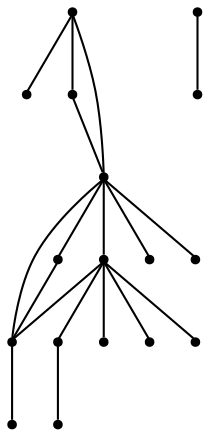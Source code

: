 graph {
  node [shape=point,comment="{\"directed\":false,\"doi\":\"10.1007/978-3-031-22203-0_17\",\"figure\":\"6 (2)\"}"]

  v0 [pos="1389.0671101950118,709.4999618921516"]
  v1 [pos="1481.0818079927064,546.5177229090993"]
  v2 [pos="1352.9280319415977,767.3835347587749"]
  v3 [pos="1380.332350786357,556.6858949871444"]
  v4 [pos="1391.9759941568113,514.5130471103072"]
  v5 [pos="1331.7246012370674,711.3752885232502"]
  v6 [pos="1283.0586046971664,671.5778204657306"]
  v7 [pos="1326.0071122481781,658.5342153801489"]
  v8 [pos="1128.725667845084,670.6611410708467"]
  v9 [pos="1438.258315270889,526.1813787530095"]
  v10 [pos="1266.9268590113852,581.4395452062056"]
  v11 [pos="1147.9203404345378,627.2796193636855"]
  v12 [pos="1211.82644586726,557.6861285388593"]
  v13 [pos="1297.923510131361,518.3052866880046"]
  v14 [pos="1252.8412296360782,533.8492848899589"]
  v15 [pos="1210.9179263494011,612.9858813075559"]
  v16 [pos="1176.366619091695,589.2323374649329"]

  v0 -- v1 [id="-1",pos="1389.0671101950118,709.4999618921516 1481.0818079927064,546.5177229090993 1481.0818079927064,546.5177229090993 1481.0818079927064,546.5177229090993"]
  v0 -- v2 [id="-2",pos="1389.0671101950118,709.4999618921516 1352.9280319415977,767.3835347587749 1352.9280319415977,767.3835347587749 1352.9280319415977,767.3835347587749"]
  v3 -- v4 [id="-3",pos="1380.332350786357,556.6858949871444 1391.9759941568113,514.5130471103072 1391.9759941568113,514.5130471103072 1391.9759941568113,514.5130471103072"]
  v3 -- v5 [id="-4",pos="1380.332350786357,556.6858949871444 1331.7246012370674,711.3752885232502 1331.7246012370674,711.3752885232502 1331.7246012370674,711.3752885232502"]
  v2 -- v5 [id="-5",pos="1352.9280319415977,767.3835347587749 1331.7246012370674,711.3752885232502 1331.7246012370674,711.3752885232502 1331.7246012370674,711.3752885232502"]
  v5 -- v6 [id="-6",pos="1331.7246012370674,711.3752885232502 1283.0586046971664,671.5778204657306 1283.0586046971664,671.5778204657306 1283.0586046971664,671.5778204657306"]
  v5 -- v7 [id="-7",pos="1331.7246012370674,711.3752885232502 1326.0071122481781,658.5342153801489 1326.0071122481781,658.5342153801489 1326.0071122481781,658.5342153801489"]
  v5 -- v8 [id="-8",pos="1331.7246012370674,711.3752885232502 1128.725667845084,670.6611410708467 1128.725667845084,670.6611410708467 1128.725667845084,670.6611410708467"]
  v5 -- v9 [id="-9",pos="1331.7246012370674,711.3752885232502 1438.258315270889,526.1813787530095 1438.258315270889,526.1813787530095 1438.258315270889,526.1813787530095"]
  v5 -- v0 [id="-10",pos="1331.7246012370674,711.3752885232502 1389.0671101950118,709.4999618921516 1389.0671101950118,709.4999618921516 1389.0671101950118,709.4999618921516"]
  v7 -- v3 [id="-11",pos="1326.0071122481781,658.5342153801489 1380.332350786357,556.6858949871444 1380.332350786357,556.6858949871444 1380.332350786357,556.6858949871444"]
  v6 -- v10 [id="-12",pos="1283.0586046971664,671.5778204657306 1266.9268590113852,581.4395452062056 1266.9268590113852,581.4395452062056 1266.9268590113852,581.4395452062056"]
  v6 -- v11 [id="-13",pos="1283.0586046971664,671.5778204657306 1147.9203404345378,627.2796193636855 1147.9203404345378,627.2796193636855 1147.9203404345378,627.2796193636855"]
  v6 -- v12 [id="-14",pos="1283.0586046971664,671.5778204657306 1211.82644586726,557.6861285388593 1211.82644586726,557.6861285388593 1211.82644586726,557.6861285388593"]
  v6 -- v13 [id="-15",pos="1283.0586046971664,671.5778204657306 1297.923510131361,518.3052866880046 1297.923510131361,518.3052866880046 1297.923510131361,518.3052866880046"]
  v6 -- v3 [id="-16",pos="1283.0586046971664,671.5778204657306 1380.332350786357,556.6858949871444 1380.332350786357,556.6858949871444 1380.332350786357,556.6858949871444"]
  v15 -- v16 [id="-17",pos="1210.9179263494011,612.9858813075559 1176.366619091695,589.2323374649329 1176.366619091695,589.2323374649329 1176.366619091695,589.2323374649329"]
  v10 -- v14 [id="-18",pos="1266.9268590113852,581.4395452062056 1252.8412296360782,533.8492848899589 1252.8412296360782,533.8492848899589 1252.8412296360782,533.8492848899589"]
}